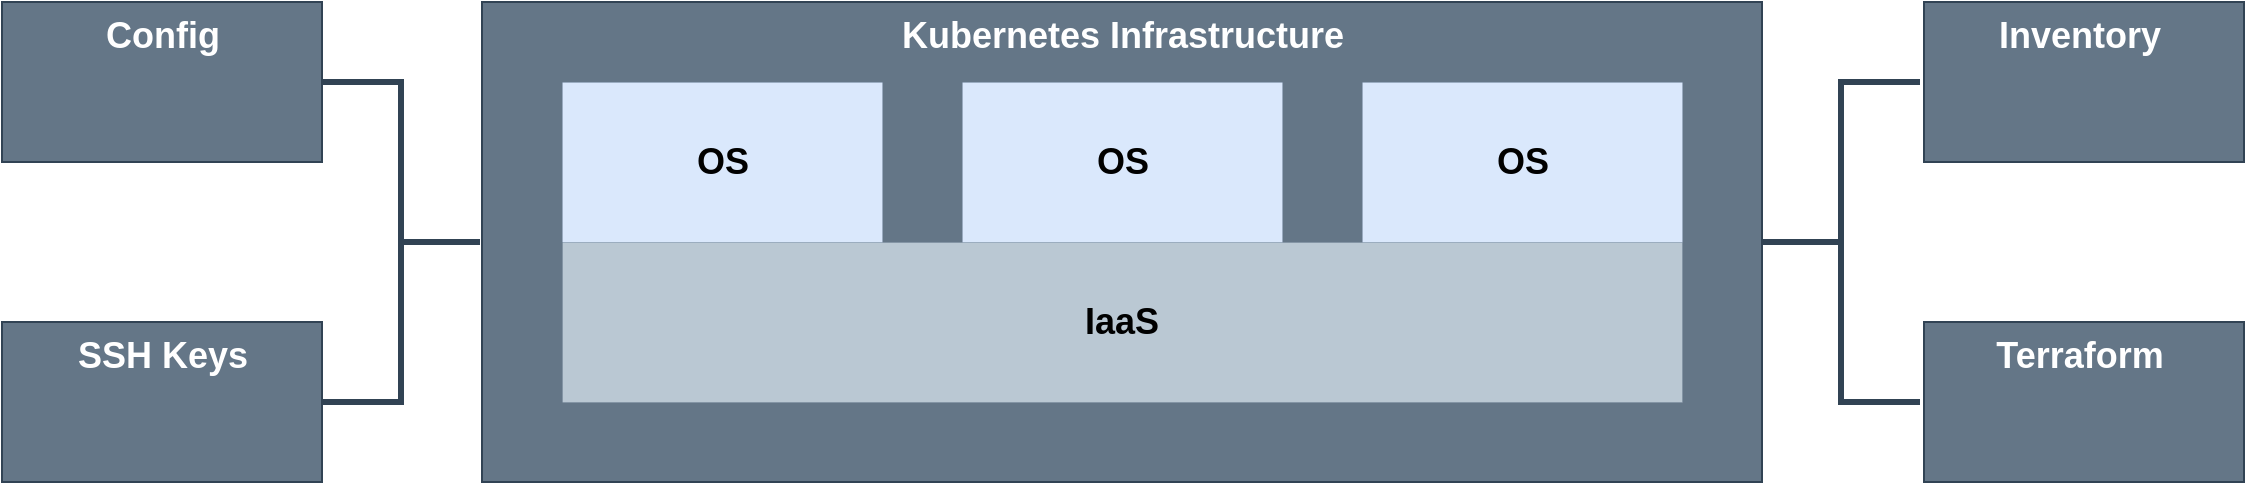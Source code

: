 <mxfile version="14.6.13" type="device"><diagram id="RAiy0vfVW9Y7fRM-MidV" name="Page-1"><mxGraphModel dx="901" dy="672" grid="1" gridSize="10" guides="1" tooltips="1" connect="1" arrows="1" fold="1" page="1" pageScale="1" pageWidth="827" pageHeight="1169" math="0" shadow="0"><root><mxCell id="0"/><mxCell id="1" parent="0"/><mxCell id="nOdGpCVQRgmjpqub9s0j-17" value="Kubernetes Infrastructure" style="verticalLabelPosition=middle;verticalAlign=top;html=1;shape=mxgraph.basic.rect;fillColor2=none;strokeWidth=1;size=20;indent=5;shadow=0;fontSize=18;fillColor=#647687;strokeColor=#314354;labelPosition=center;align=center;horizontal=1;fontStyle=1;sketch=0;fontColor=#ffffff;" parent="1" vertex="1"><mxGeometry x="440" y="80" width="640" height="240" as="geometry"/></mxCell><mxCell id="nOdGpCVQRgmjpqub9s0j-16" value="" style="strokeWidth=3;html=1;shape=mxgraph.flowchart.annotation_2;align=left;labelPosition=right;pointerEvents=1;shadow=0;fontSize=18;fontColor=#ffffff;fillColor=#647687;direction=west;strokeColor=#314354;" parent="1" vertex="1"><mxGeometry x="360" y="120" width="79" height="160" as="geometry"/></mxCell><mxCell id="nOdGpCVQRgmjpqub9s0j-18" value="Config" style="verticalLabelPosition=middle;verticalAlign=top;html=1;shape=mxgraph.basic.rect;fillColor2=none;strokeWidth=1;size=20;indent=0;shadow=0;sketch=0;fontSize=18;fontColor=#ffffff;fillColor=#647687;strokeColor=#314354;labelPosition=center;align=center;fontStyle=1" parent="1" vertex="1"><mxGeometry x="200" y="80" width="160" height="80" as="geometry"/></mxCell><mxCell id="nOdGpCVQRgmjpqub9s0j-19" value="SSH Keys" style="verticalLabelPosition=middle;verticalAlign=top;html=1;shape=mxgraph.basic.rect;fillColor2=none;strokeWidth=1;size=27.64;indent=100;shadow=0;sketch=0;fontSize=18;fontColor=#ffffff;fillColor=#647687;strokeColor=#314354;labelPosition=center;align=center;fontStyle=1" parent="1" vertex="1"><mxGeometry x="200" y="240" width="160" height="80" as="geometry"/></mxCell><mxCell id="nOdGpCVQRgmjpqub9s0j-20" value="OS" style="verticalLabelPosition=middle;verticalAlign=middle;html=1;shape=mxgraph.basic.rect;fillColor2=none;strokeWidth=0;size=20;indent=5;shadow=0;sketch=0;fontSize=18;fillColor=#dae8fc;strokeColor=#6c8ebf;labelPosition=center;align=center;fontStyle=1" parent="1" vertex="1"><mxGeometry x="480" y="120" width="160" height="80" as="geometry"/></mxCell><mxCell id="nOdGpCVQRgmjpqub9s0j-22" value="OS" style="verticalLabelPosition=middle;verticalAlign=middle;html=1;shape=mxgraph.basic.rect;fillColor2=none;strokeWidth=0;size=20;indent=5;shadow=0;sketch=0;fontSize=18;fillColor=#dae8fc;strokeColor=#6c8ebf;labelPosition=center;align=center;fontStyle=1" parent="1" vertex="1"><mxGeometry x="880" y="120" width="160" height="80" as="geometry"/></mxCell><mxCell id="nOdGpCVQRgmjpqub9s0j-23" value="OS" style="verticalLabelPosition=middle;verticalAlign=middle;html=1;shape=mxgraph.basic.rect;fillColor2=none;strokeWidth=0;size=20;indent=5;shadow=0;sketch=0;fontSize=18;fillColor=#dae8fc;strokeColor=#6c8ebf;labelPosition=center;align=center;fontStyle=1" parent="1" vertex="1"><mxGeometry x="680" y="120" width="160" height="80" as="geometry"/></mxCell><mxCell id="nOdGpCVQRgmjpqub9s0j-24" value="Inventory&amp;nbsp;" style="verticalLabelPosition=middle;verticalAlign=top;html=1;shape=mxgraph.basic.rect;fillColor2=none;strokeWidth=1;size=0;indent=100;shadow=0;sketch=0;fontSize=18;fontColor=#ffffff;fillColor=#647687;strokeColor=#314354;labelPosition=center;align=center;fontStyle=1" parent="1" vertex="1"><mxGeometry x="1161" y="80" width="160" height="80" as="geometry"/></mxCell><mxCell id="nOdGpCVQRgmjpqub9s0j-27" value="IaaS" style="rounded=0;whiteSpace=wrap;html=1;shadow=0;sketch=0;fontSize=18;strokeWidth=0;fillColor=#bac8d3;verticalAlign=middle;fontStyle=1;strokeColor=#23445d;" parent="1" vertex="1"><mxGeometry x="480" y="200" width="560" height="80" as="geometry"/></mxCell><mxCell id="nOdGpCVQRgmjpqub9s0j-28" value="" style="strokeWidth=3;html=1;shape=mxgraph.flowchart.annotation_2;align=left;labelPosition=right;pointerEvents=1;shadow=0;fontSize=18;fontColor=#ffffff;fillColor=#647687;direction=east;strokeColor=#314354;" parent="1" vertex="1"><mxGeometry x="1080" y="120" width="79" height="160" as="geometry"/></mxCell><mxCell id="nOdGpCVQRgmjpqub9s0j-29" value="Terraform&amp;nbsp;" style="verticalLabelPosition=middle;verticalAlign=top;html=1;shape=mxgraph.basic.rect;fillColor2=none;strokeWidth=1;size=0;indent=100;shadow=0;sketch=0;fontSize=18;fontColor=#ffffff;fillColor=#647687;strokeColor=#314354;labelPosition=center;align=center;fontStyle=1" parent="1" vertex="1"><mxGeometry x="1161" y="240" width="160" height="80" as="geometry"/></mxCell></root></mxGraphModel></diagram></mxfile>